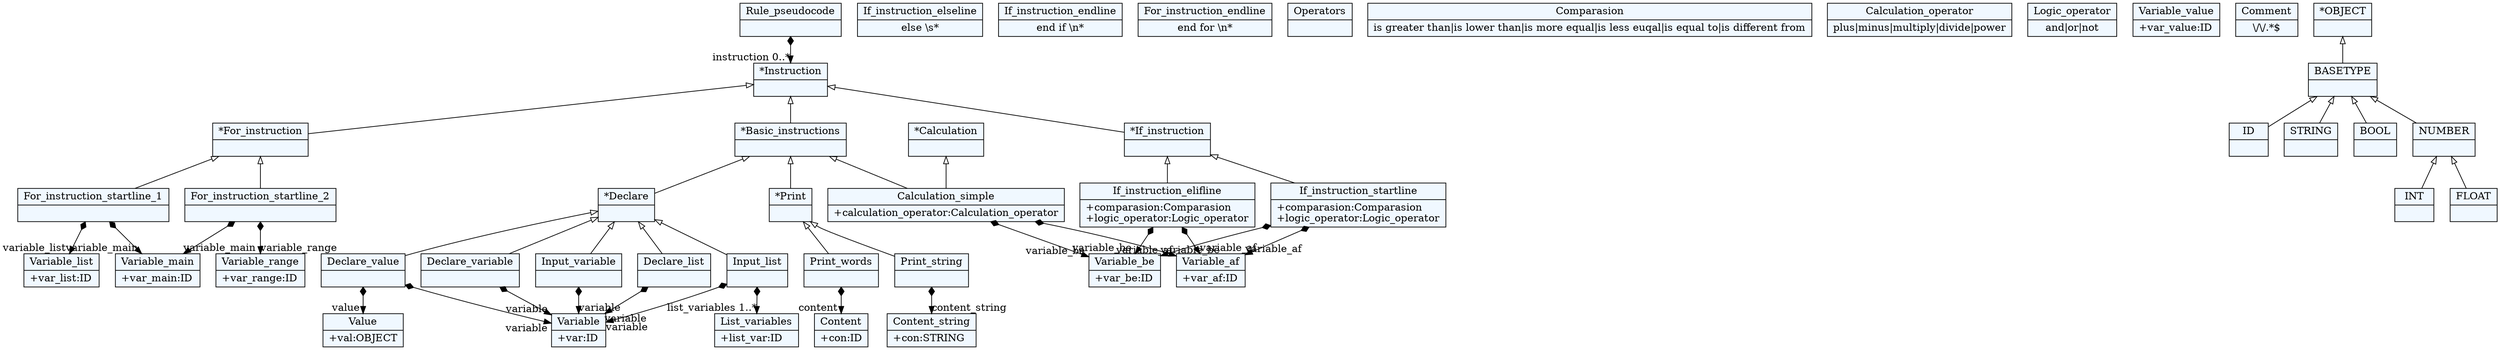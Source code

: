 
    digraph xtext {
    fontname = "Bitstream Vera Sans"
    fontsize = 8
    node[
        shape=record,
        style=filled,
        fillcolor=aliceblue
    ]
    nodesep = 0.3
    edge[dir=black,arrowtail=empty]


2278153109464 -> 2278153107576[arrowtail=diamond, dir=both, headlabel="instruction 0..*"]
2278153109464[ label="{Rule_pseudocode|}"]

2278153107576[ label="{*Instruction|}"]
2278153107576 -> 2278153115128 [dir=back]
2278153107576 -> 2278153112296 [dir=back]
2278153107576 -> 2278153124568 [dir=back]

2278153115128[ label="{*Basic_instructions|}"]
2278153115128 -> 2278153100968 [dir=back]
2278153115128 -> 2278153148168 [dir=back]
2278153115128 -> 2278153167992 [dir=back]

2278153096248[ label="{*Calculation|}"]
2278153096248 -> 2278153167992 [dir=back]

2278153112296[ label="{*If_instruction|}"]
2278153112296 -> 2278153121736 [dir=back]
2278153112296 -> 2278153095304 [dir=back]

2278153121736 -> 2278153171768[arrowtail=diamond, dir=both, headlabel="variable_be "]
2278153121736 -> 2278153180264[arrowtail=diamond, dir=both, headlabel="variable_af "]
2278153121736[ label="{If_instruction_startline|+comparasion:Comparasion\l+logic_operator:Logic_operator\l}"]

2278153095304 -> 2278153171768[arrowtail=diamond, dir=both, headlabel="variable_be "]
2278153095304 -> 2278153180264[arrowtail=diamond, dir=both, headlabel="variable_af "]
2278153095304[ label="{If_instruction_elifline|+comparasion:Comparasion\l+logic_operator:Logic_operator\l}"]

2278153105688[ label="{If_instruction_elseline|else \\s*}"]

2278153122680[ label="{If_instruction_endline|end if \\n*}"]

2278153124568[ label="{*For_instruction|}"]
2278153124568 -> 2278153127400 [dir=back]
2278153124568 -> 2278153130232 [dir=back]

2278153127400 -> 2278153183096[arrowtail=diamond, dir=both, headlabel="variable_main "]
2278153127400 -> 2278153152888[arrowtail=diamond, dir=both, headlabel="variable_list "]
2278153127400[ label="{For_instruction_startline_1|}"]

2278153130232 -> 2278153183096[arrowtail=diamond, dir=both, headlabel="variable_main "]
2278153130232 -> 2278153197256[arrowtail=diamond, dir=both, headlabel="variable_range "]
2278153130232[ label="{For_instruction_startline_2|}"]

2278153091528[ label="{For_instruction_endline|end for \\n*}"]

2278153100968[ label="{*Declare|}"]
2278153100968 -> 2278153123624 [dir=back]
2278153100968 -> 2278153126456 [dir=back]
2278153100968 -> 2278153131176 [dir=back]
2278153100968 -> 2278153134008 [dir=back]
2278153100968 -> 2278153135896 [dir=back]

2278153123624 -> 2278153141560[arrowtail=diamond, dir=both, headlabel="variable "]
2278153123624[ label="{Declare_variable|}"]

2278153126456 -> 2278153141560[arrowtail=diamond, dir=both, headlabel="variable "]
2278153126456[ label="{Input_variable|}"]

2278153131176 -> 2278153141560[arrowtail=diamond, dir=both, headlabel="variable "]
2278153131176 -> 2278153150056[arrowtail=diamond, dir=both, headlabel="value "]
2278153131176[ label="{Declare_value|}"]

2278153134008 -> 2278153141560[arrowtail=diamond, dir=both, headlabel="variable "]
2278153134008[ label="{Declare_list|}"]

2278153135896 -> 2278153141560[arrowtail=diamond, dir=both, headlabel="variable "]
2278153135896 -> 2278153139672[arrowtail=diamond, dir=both, headlabel="list_variables 1..*"]
2278153135896[ label="{Input_list|}"]

2278153139672[ label="{List_variables|+list_var:ID\l}"]

2278153141560[ label="{Variable|+var:ID\l}"]

2278153150056[ label="{Value|+val:OBJECT\l}"]

2278153148168[ label="{*Print|}"]
2278153148168 -> 2278153156664 [dir=back]
2278153148168 -> 2278153174600 [dir=back]

2278153156664 -> 2278153155720[arrowtail=diamond, dir=both, headlabel="content_string "]
2278153156664[ label="{Print_string|}"]

2278153174600 -> 2278153170824[arrowtail=diamond, dir=both, headlabel="content "]
2278153174600[ label="{Print_words|}"]

2278153155720[ label="{Content_string|+con:STRING\l}"]

2278153170824[ label="{Content|+con:ID\l}"]

2278153167992 -> 2278153171768[arrowtail=diamond, dir=both, headlabel="variable_be "]
2278153167992 -> 2278153180264[arrowtail=diamond, dir=both, headlabel="variable_af "]
2278153167992[ label="{Calculation_simple|+calculation_operator:Calculation_operator\l}"]

2278153161384[ label="{Operators|}"]

2278153153832[ label="{Comparasion|is greater than\|is lower than\|is more equal\|is less euqal\|is equal to\|is different from}"]

2278153162328[ label="{Calculation_operator|plus\|minus\|multiply\|divide\|power}"]

2278153151000[ label="{Logic_operator|and\|or\|not}"]

2278153171768[ label="{Variable_be|+var_be:ID\l}"]

2278153180264[ label="{Variable_af|+var_af:ID\l}"]

2278153183096[ label="{Variable_main|+var_main:ID\l}"]

2278153152888[ label="{Variable_list|+var_list:ID\l}"]

2278153197256[ label="{Variable_range|+var_range:ID\l}"]

2278153201032[ label="{Variable_value|+var_value:ID\l}"]

2278153189704[ label="{Comment|\\/\\/.*$}"]

2278157303144[ label="{ID|}"]

2278157306920[ label="{STRING|}"]

2278157312584[ label="{BOOL|}"]

2278157316360[ label="{INT|}"]

2278153090584[ label="{FLOAT|}"]

2278153092472[ label="{NUMBER|}"]
2278153092472 -> 2278153090584 [dir=back]
2278153092472 -> 2278157316360 [dir=back]

2278153117960[ label="{BASETYPE|}"]
2278153117960 -> 2278153092472 [dir=back]
2278153117960 -> 2278157312584 [dir=back]
2278153117960 -> 2278157303144 [dir=back]
2278153117960 -> 2278157306920 [dir=back]

2278153117016[ label="{*OBJECT|}"]
2278153117016 -> 2278153117960 [dir=back]


}

